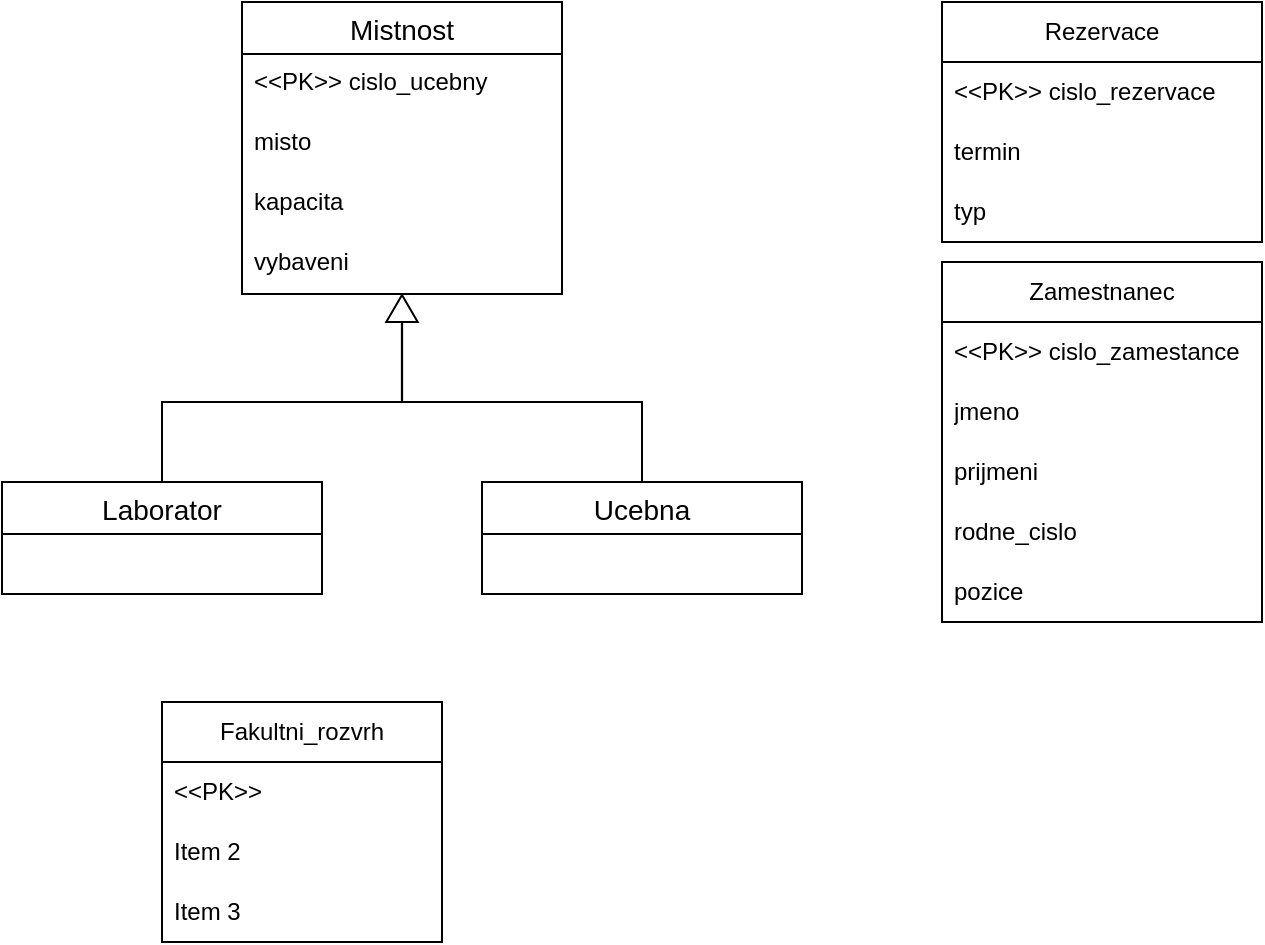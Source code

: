 <mxfile version="20.8.20" type="device"><diagram id="R2lEEEUBdFMjLlhIrx00" name="Page-1"><mxGraphModel dx="1077" dy="583" grid="1" gridSize="10" guides="1" tooltips="1" connect="1" arrows="1" fold="1" page="1" pageScale="1" pageWidth="850" pageHeight="1100" math="0" shadow="0" extFonts="Permanent Marker^https://fonts.googleapis.com/css?family=Permanent+Marker"><root><mxCell id="0"/><mxCell id="1" parent="0"/><mxCell id="LdeZle82J4hIOmCVEaSy-1" value="Mistnost" style="swimlane;fontStyle=0;childLayout=stackLayout;horizontal=1;startSize=26;horizontalStack=0;resizeParent=1;resizeParentMax=0;resizeLast=0;collapsible=1;marginBottom=0;align=center;fontSize=14;" vertex="1" parent="1"><mxGeometry x="130" y="10" width="160" height="146" as="geometry"/></mxCell><mxCell id="LdeZle82J4hIOmCVEaSy-2" value="&lt;&lt;PK&gt;&gt; cislo_ucebny" style="text;strokeColor=none;fillColor=none;spacingLeft=4;spacingRight=4;overflow=hidden;rotatable=0;points=[[0,0.5],[1,0.5]];portConstraint=eastwest;fontSize=12;" vertex="1" parent="LdeZle82J4hIOmCVEaSy-1"><mxGeometry y="26" width="160" height="30" as="geometry"/></mxCell><mxCell id="LdeZle82J4hIOmCVEaSy-3" value="misto" style="text;strokeColor=none;fillColor=none;spacingLeft=4;spacingRight=4;overflow=hidden;rotatable=0;points=[[0,0.5],[1,0.5]];portConstraint=eastwest;fontSize=12;" vertex="1" parent="LdeZle82J4hIOmCVEaSy-1"><mxGeometry y="56" width="160" height="30" as="geometry"/></mxCell><mxCell id="LdeZle82J4hIOmCVEaSy-4" value="kapacita" style="text;strokeColor=none;fillColor=none;spacingLeft=4;spacingRight=4;overflow=hidden;rotatable=0;points=[[0,0.5],[1,0.5]];portConstraint=eastwest;fontSize=12;" vertex="1" parent="LdeZle82J4hIOmCVEaSy-1"><mxGeometry y="86" width="160" height="30" as="geometry"/></mxCell><mxCell id="LdeZle82J4hIOmCVEaSy-5" value="vybaveni" style="text;strokeColor=none;fillColor=none;spacingLeft=4;spacingRight=4;overflow=hidden;rotatable=0;points=[[0,0.5],[1,0.5]];portConstraint=eastwest;fontSize=12;" vertex="1" parent="LdeZle82J4hIOmCVEaSy-1"><mxGeometry y="116" width="160" height="30" as="geometry"/></mxCell><mxCell id="LdeZle82J4hIOmCVEaSy-6" value="Laborator" style="swimlane;fontStyle=0;childLayout=stackLayout;horizontal=1;startSize=26;horizontalStack=0;resizeParent=1;resizeParentMax=0;resizeLast=0;collapsible=1;marginBottom=0;align=center;fontSize=14;" vertex="1" parent="1"><mxGeometry x="10" y="250" width="160" height="56" as="geometry"/></mxCell><mxCell id="LdeZle82J4hIOmCVEaSy-10" value="Ucebna" style="swimlane;fontStyle=0;childLayout=stackLayout;horizontal=1;startSize=26;horizontalStack=0;resizeParent=1;resizeParentMax=0;resizeLast=0;collapsible=1;marginBottom=0;align=center;fontSize=14;" vertex="1" parent="1"><mxGeometry x="250" y="250" width="160" height="56" as="geometry"/></mxCell><mxCell id="LdeZle82J4hIOmCVEaSy-14" value="" style="endArrow=none;html=1;rounded=0;exitX=0.5;exitY=0;exitDx=0;exitDy=0;" edge="1" parent="1" source="LdeZle82J4hIOmCVEaSy-6"><mxGeometry width="50" height="50" relative="1" as="geometry"><mxPoint x="210" y="350" as="sourcePoint"/><mxPoint x="210" y="210" as="targetPoint"/><Array as="points"><mxPoint x="90" y="210"/></Array></mxGeometry></mxCell><mxCell id="LdeZle82J4hIOmCVEaSy-15" value="" style="endArrow=none;html=1;rounded=0;entryX=0.5;entryY=0;entryDx=0;entryDy=0;" edge="1" parent="1" target="LdeZle82J4hIOmCVEaSy-10"><mxGeometry width="50" height="50" relative="1" as="geometry"><mxPoint x="210" y="210" as="sourcePoint"/><mxPoint x="260" y="300" as="targetPoint"/><Array as="points"><mxPoint x="330" y="210"/></Array></mxGeometry></mxCell><mxCell id="LdeZle82J4hIOmCVEaSy-17" value="" style="shape=flexArrow;endArrow=classic;html=1;rounded=0;entryX=0.5;entryY=1;entryDx=0;entryDy=0;endWidth=14.619;endSize=4.16;width=0.112;" edge="1" parent="1" target="LdeZle82J4hIOmCVEaSy-1"><mxGeometry width="50" height="50" relative="1" as="geometry"><mxPoint x="210" y="210" as="sourcePoint"/><mxPoint x="260" y="300" as="targetPoint"/></mxGeometry></mxCell><mxCell id="LdeZle82J4hIOmCVEaSy-18" value="Rezervace" style="swimlane;fontStyle=0;childLayout=stackLayout;horizontal=1;startSize=30;horizontalStack=0;resizeParent=1;resizeParentMax=0;resizeLast=0;collapsible=1;marginBottom=0;whiteSpace=wrap;html=1;" vertex="1" parent="1"><mxGeometry x="480" y="10" width="160" height="120" as="geometry"/></mxCell><mxCell id="LdeZle82J4hIOmCVEaSy-19" value="&amp;lt;&amp;lt;PK&amp;gt;&amp;gt; cislo_rezervace" style="text;strokeColor=none;fillColor=none;align=left;verticalAlign=middle;spacingLeft=4;spacingRight=4;overflow=hidden;points=[[0,0.5],[1,0.5]];portConstraint=eastwest;rotatable=0;whiteSpace=wrap;html=1;" vertex="1" parent="LdeZle82J4hIOmCVEaSy-18"><mxGeometry y="30" width="160" height="30" as="geometry"/></mxCell><mxCell id="LdeZle82J4hIOmCVEaSy-20" value="termin" style="text;strokeColor=none;fillColor=none;align=left;verticalAlign=middle;spacingLeft=4;spacingRight=4;overflow=hidden;points=[[0,0.5],[1,0.5]];portConstraint=eastwest;rotatable=0;whiteSpace=wrap;html=1;" vertex="1" parent="LdeZle82J4hIOmCVEaSy-18"><mxGeometry y="60" width="160" height="30" as="geometry"/></mxCell><mxCell id="LdeZle82J4hIOmCVEaSy-21" value="typ" style="text;strokeColor=none;fillColor=none;align=left;verticalAlign=middle;spacingLeft=4;spacingRight=4;overflow=hidden;points=[[0,0.5],[1,0.5]];portConstraint=eastwest;rotatable=0;whiteSpace=wrap;html=1;" vertex="1" parent="LdeZle82J4hIOmCVEaSy-18"><mxGeometry y="90" width="160" height="30" as="geometry"/></mxCell><mxCell id="LdeZle82J4hIOmCVEaSy-22" value="Zamestnanec" style="swimlane;fontStyle=0;childLayout=stackLayout;horizontal=1;startSize=30;horizontalStack=0;resizeParent=1;resizeParentMax=0;resizeLast=0;collapsible=1;marginBottom=0;whiteSpace=wrap;html=1;" vertex="1" parent="1"><mxGeometry x="480" y="140" width="160" height="180" as="geometry"/></mxCell><mxCell id="LdeZle82J4hIOmCVEaSy-23" value="&amp;lt;&amp;lt;PK&amp;gt;&amp;gt; cislo_zamestance" style="text;strokeColor=none;fillColor=none;align=left;verticalAlign=middle;spacingLeft=4;spacingRight=4;overflow=hidden;points=[[0,0.5],[1,0.5]];portConstraint=eastwest;rotatable=0;whiteSpace=wrap;html=1;" vertex="1" parent="LdeZle82J4hIOmCVEaSy-22"><mxGeometry y="30" width="160" height="30" as="geometry"/></mxCell><mxCell id="LdeZle82J4hIOmCVEaSy-24" value="jmeno" style="text;strokeColor=none;fillColor=none;align=left;verticalAlign=middle;spacingLeft=4;spacingRight=4;overflow=hidden;points=[[0,0.5],[1,0.5]];portConstraint=eastwest;rotatable=0;whiteSpace=wrap;html=1;" vertex="1" parent="LdeZle82J4hIOmCVEaSy-22"><mxGeometry y="60" width="160" height="30" as="geometry"/></mxCell><mxCell id="LdeZle82J4hIOmCVEaSy-25" value="prijmeni" style="text;strokeColor=none;fillColor=none;align=left;verticalAlign=middle;spacingLeft=4;spacingRight=4;overflow=hidden;points=[[0,0.5],[1,0.5]];portConstraint=eastwest;rotatable=0;whiteSpace=wrap;html=1;" vertex="1" parent="LdeZle82J4hIOmCVEaSy-22"><mxGeometry y="90" width="160" height="30" as="geometry"/></mxCell><mxCell id="LdeZle82J4hIOmCVEaSy-30" value="rodne_cislo" style="text;strokeColor=none;fillColor=none;align=left;verticalAlign=middle;spacingLeft=4;spacingRight=4;overflow=hidden;points=[[0,0.5],[1,0.5]];portConstraint=eastwest;rotatable=0;whiteSpace=wrap;html=1;" vertex="1" parent="LdeZle82J4hIOmCVEaSy-22"><mxGeometry y="120" width="160" height="30" as="geometry"/></mxCell><mxCell id="LdeZle82J4hIOmCVEaSy-31" value="pozice" style="text;strokeColor=none;fillColor=none;align=left;verticalAlign=middle;spacingLeft=4;spacingRight=4;overflow=hidden;points=[[0,0.5],[1,0.5]];portConstraint=eastwest;rotatable=0;whiteSpace=wrap;html=1;" vertex="1" parent="LdeZle82J4hIOmCVEaSy-22"><mxGeometry y="150" width="160" height="30" as="geometry"/></mxCell><mxCell id="LdeZle82J4hIOmCVEaSy-40" value="Fakultni_rozvrh" style="swimlane;fontStyle=0;childLayout=stackLayout;horizontal=1;startSize=30;horizontalStack=0;resizeParent=1;resizeParentMax=0;resizeLast=0;collapsible=1;marginBottom=0;whiteSpace=wrap;html=1;" vertex="1" parent="1"><mxGeometry x="90" y="360" width="140" height="120" as="geometry"/></mxCell><mxCell id="LdeZle82J4hIOmCVEaSy-41" value="&amp;lt;&amp;lt;PK&amp;gt;&amp;gt;" style="text;strokeColor=none;fillColor=none;align=left;verticalAlign=middle;spacingLeft=4;spacingRight=4;overflow=hidden;points=[[0,0.5],[1,0.5]];portConstraint=eastwest;rotatable=0;whiteSpace=wrap;html=1;" vertex="1" parent="LdeZle82J4hIOmCVEaSy-40"><mxGeometry y="30" width="140" height="30" as="geometry"/></mxCell><mxCell id="LdeZle82J4hIOmCVEaSy-42" value="Item 2" style="text;strokeColor=none;fillColor=none;align=left;verticalAlign=middle;spacingLeft=4;spacingRight=4;overflow=hidden;points=[[0,0.5],[1,0.5]];portConstraint=eastwest;rotatable=0;whiteSpace=wrap;html=1;" vertex="1" parent="LdeZle82J4hIOmCVEaSy-40"><mxGeometry y="60" width="140" height="30" as="geometry"/></mxCell><mxCell id="LdeZle82J4hIOmCVEaSy-43" value="Item 3" style="text;strokeColor=none;fillColor=none;align=left;verticalAlign=middle;spacingLeft=4;spacingRight=4;overflow=hidden;points=[[0,0.5],[1,0.5]];portConstraint=eastwest;rotatable=0;whiteSpace=wrap;html=1;" vertex="1" parent="LdeZle82J4hIOmCVEaSy-40"><mxGeometry y="90" width="140" height="30" as="geometry"/></mxCell></root></mxGraphModel></diagram></mxfile>